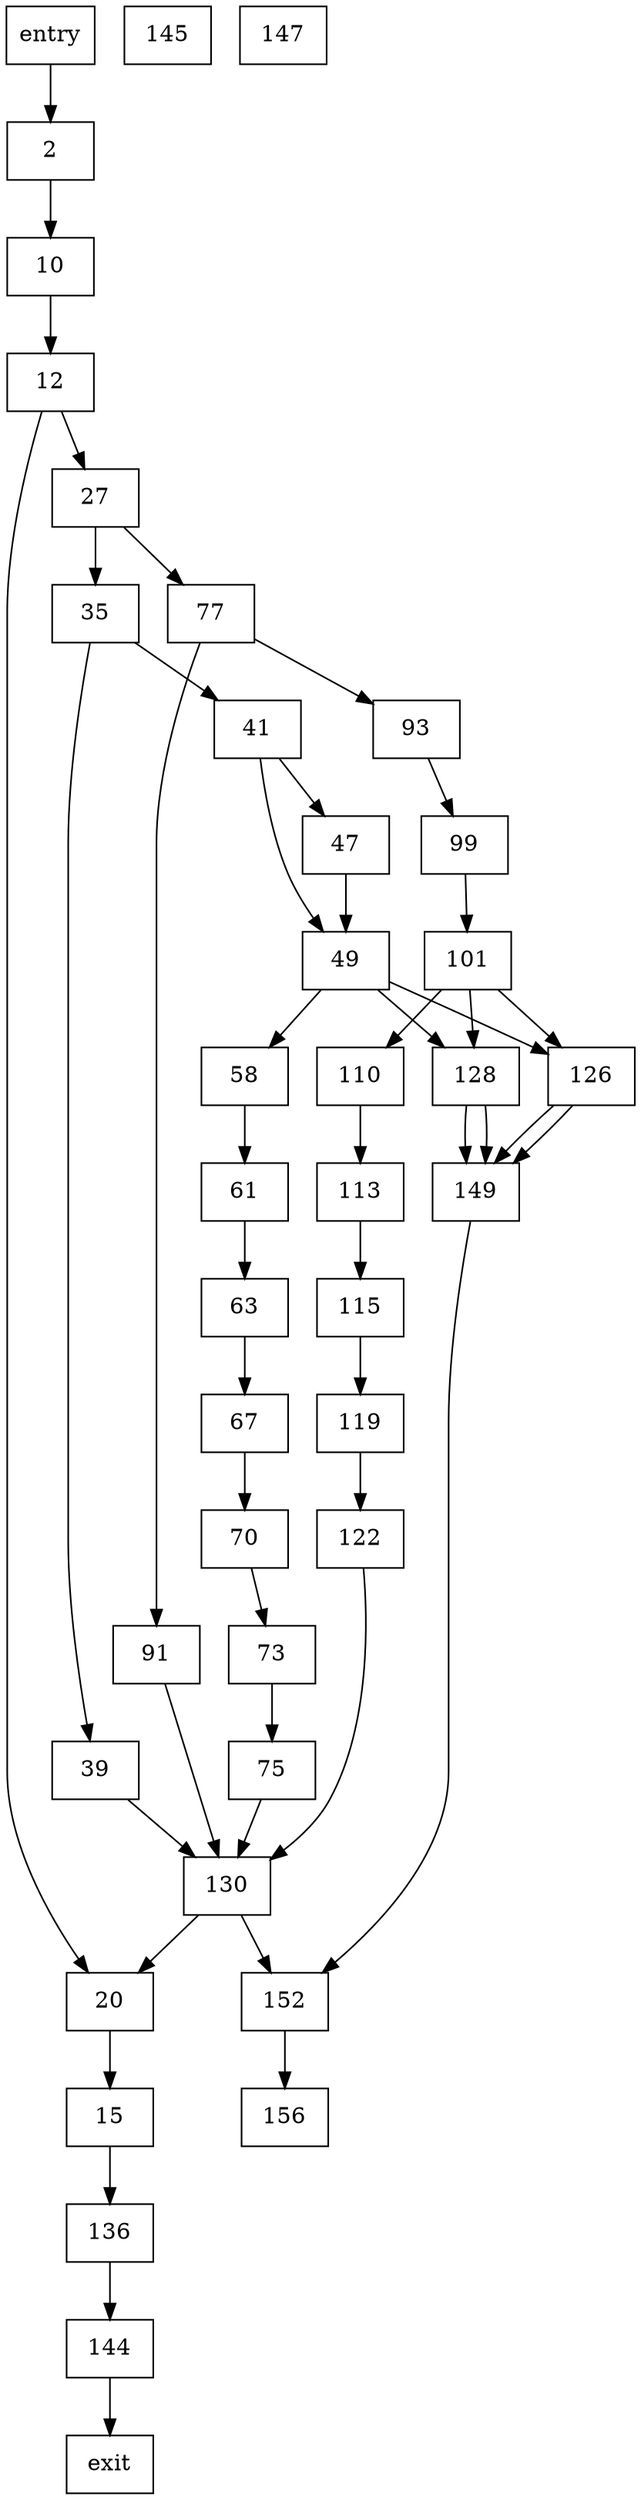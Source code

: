 digraph {
  node [shape=box];
  entry;
  "2";
  "10";
  "12";
  "15";
  "20";
  "27";
  "35";
  "39";
  "41";
  "47";
  "49";
  "58";
  "61";
  "63";
  "67";
  "70";
  "73";
  "75";
  "77";
  "91";
  "93";
  "99";
  "101";
  "110";
  "113";
  "115";
  "119";
  "122";
  "126";
  "128";
  "130";
  "136";
  "144";
  "145";
  "147";
  "149";
  "152";
  "156";
  entry -> "2";
  "2" -> "10";
  "10" -> "12";
  "12" -> "20";
  "20" -> "15";
  "15" -> "136";
  "136" -> "144";
  "144" -> "exit";
  "12" -> "27";
  "27" -> "35";
  "35" -> "39";
  "39" -> "130";
  "35" -> "41";
  "41" -> "47";
  "47" -> "49";
  "49" -> "58";
  "58" -> "61";
  "61" -> "63";
  "63" -> "67";
  "67" -> "70";
  "70" -> "73";
  "73" -> "75";
  "75" -> "130";
  "41" -> "49";
  "49" -> "126";
  "126" -> "149";
  "49" -> "128";
  "128" -> "149";
  "27" -> "77";
  "77" -> "91";
  "91" -> "130";
  "77" -> "93";
  "93" -> "99";
  "99" -> "101";
  "101" -> "110";
  "110" -> "113";
  "113" -> "115";
  "115" -> "119";
  "119" -> "122";
  "122" -> "130";
  "101" -> "126";
  "126" -> "149";
  "101" -> "128";
  "128" -> "149";
  "130" -> "20";
  "130" -> "152";
  "149" -> "152";
  "152" -> "156";

}
